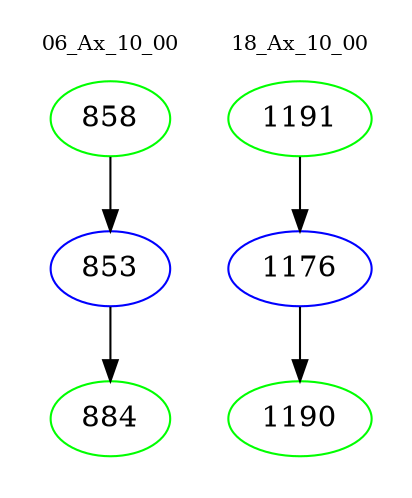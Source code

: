 digraph{
subgraph cluster_0 {
color = white
label = "06_Ax_10_00";
fontsize=10;
T0_858 [label="858", color="green"]
T0_858 -> T0_853 [color="black"]
T0_853 [label="853", color="blue"]
T0_853 -> T0_884 [color="black"]
T0_884 [label="884", color="green"]
}
subgraph cluster_1 {
color = white
label = "18_Ax_10_00";
fontsize=10;
T1_1191 [label="1191", color="green"]
T1_1191 -> T1_1176 [color="black"]
T1_1176 [label="1176", color="blue"]
T1_1176 -> T1_1190 [color="black"]
T1_1190 [label="1190", color="green"]
}
}
